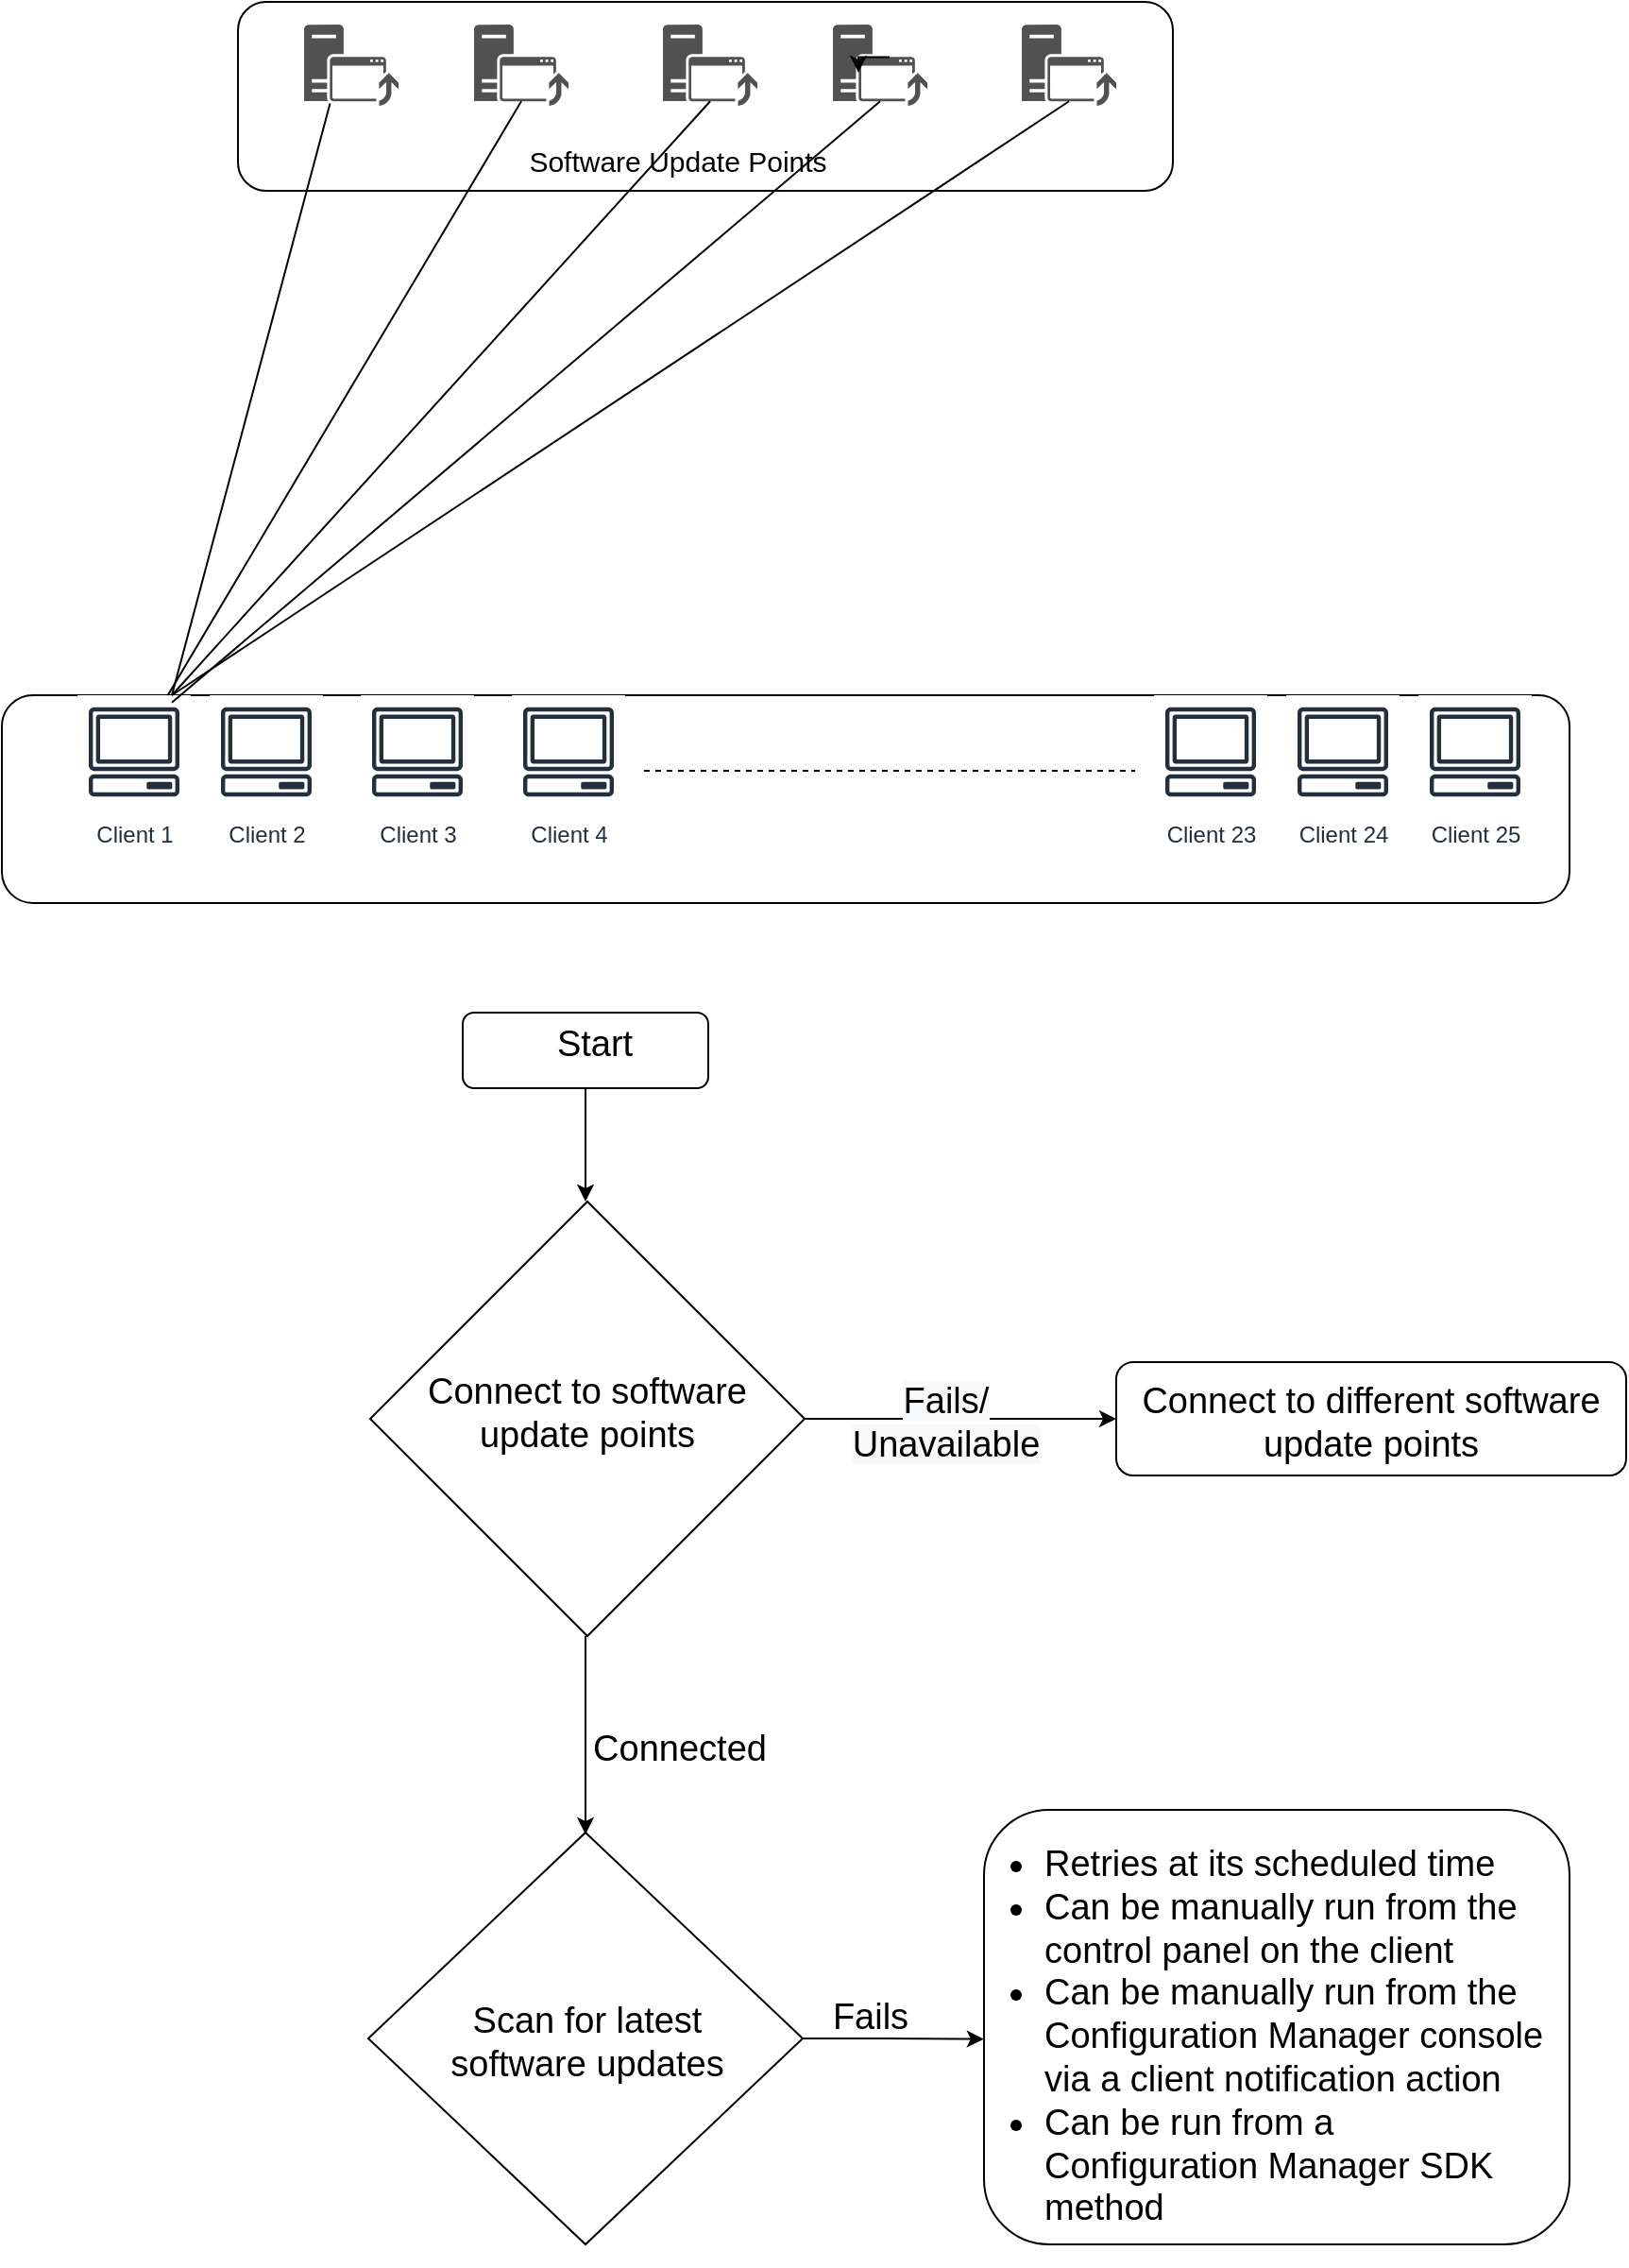 <mxfile version="14.6.11" type="github">
  <diagram name="Page-1" id="822b0af5-4adb-64df-f703-e8dfc1f81529">
    <mxGraphModel dx="1384" dy="736" grid="1" gridSize="10" guides="1" tooltips="1" connect="1" arrows="1" fold="1" page="1" pageScale="1" pageWidth="1100" pageHeight="850" background="#ffffff" math="0" shadow="0">
      <root>
        <mxCell id="0" />
        <mxCell id="1" parent="0" />
        <mxCell id="jQDINDvvrDZbcHtMQMTa-63" style="edgeStyle=orthogonalEdgeStyle;rounded=0;orthogonalLoop=1;jettySize=auto;html=1;exitX=1;exitY=0.5;exitDx=0;exitDy=0;entryX=0.032;entryY=0.506;entryDx=0;entryDy=0;entryPerimeter=0;fontSize=19;" edge="1" parent="1" source="jQDINDvvrDZbcHtMQMTa-59" target="jQDINDvvrDZbcHtMQMTa-62">
          <mxGeometry relative="1" as="geometry" />
        </mxCell>
        <mxCell id="jQDINDvvrDZbcHtMQMTa-59" value="" style="rhombus;whiteSpace=wrap;html=1;fontSize=19;" vertex="1" parent="1">
          <mxGeometry x="424" y="1092" width="230" height="218" as="geometry" />
        </mxCell>
        <mxCell id="jQDINDvvrDZbcHtMQMTa-40" style="edgeStyle=orthogonalEdgeStyle;rounded=0;orthogonalLoop=1;jettySize=auto;html=1;exitX=0.5;exitY=1;exitDx=0;exitDy=0;entryX=0.5;entryY=0;entryDx=0;entryDy=0;fontSize=19;" edge="1" parent="1">
          <mxGeometry relative="1" as="geometry">
            <mxPoint x="539" y="988" as="sourcePoint" />
            <mxPoint x="539" y="1093" as="targetPoint" />
          </mxGeometry>
        </mxCell>
        <mxCell id="jQDINDvvrDZbcHtMQMTa-58" style="edgeStyle=orthogonalEdgeStyle;rounded=0;orthogonalLoop=1;jettySize=auto;html=1;exitX=1;exitY=0.5;exitDx=0;exitDy=0;entryX=0;entryY=0.5;entryDx=0;entryDy=0;fontSize=19;" edge="1" parent="1" source="jQDINDvvrDZbcHtMQMTa-32" target="jQDINDvvrDZbcHtMQMTa-43">
          <mxGeometry relative="1" as="geometry" />
        </mxCell>
        <mxCell id="jQDINDvvrDZbcHtMQMTa-32" value="" style="rhombus;whiteSpace=wrap;html=1;fontSize=19;" vertex="1" parent="1">
          <mxGeometry x="425" y="758" width="230" height="230" as="geometry" />
        </mxCell>
        <mxCell id="jQDINDvvrDZbcHtMQMTa-16" value="" style="rounded=1;whiteSpace=wrap;html=1;" vertex="1" parent="1">
          <mxGeometry x="230" y="490" width="830" height="110" as="geometry" />
        </mxCell>
        <mxCell id="jQDINDvvrDZbcHtMQMTa-7" value="" style="rounded=1;whiteSpace=wrap;html=1;" vertex="1" parent="1">
          <mxGeometry x="355" y="123" width="495" height="100" as="geometry" />
        </mxCell>
        <mxCell id="jQDINDvvrDZbcHtMQMTa-1" value="" style="pointerEvents=1;shadow=0;dashed=0;html=1;strokeColor=none;labelPosition=center;verticalLabelPosition=bottom;verticalAlign=top;align=center;fillColor=#515151;shape=mxgraph.mscae.system_center.software_update_point" vertex="1" parent="1">
          <mxGeometry x="390" y="135" width="50" height="43" as="geometry" />
        </mxCell>
        <mxCell id="jQDINDvvrDZbcHtMQMTa-2" value="" style="pointerEvents=1;shadow=0;dashed=0;html=1;strokeColor=none;labelPosition=center;verticalLabelPosition=bottom;verticalAlign=top;align=center;fillColor=#515151;shape=mxgraph.mscae.system_center.software_update_point" vertex="1" parent="1">
          <mxGeometry x="580" y="135" width="50" height="43" as="geometry" />
        </mxCell>
        <mxCell id="jQDINDvvrDZbcHtMQMTa-3" value="" style="pointerEvents=1;shadow=0;dashed=0;html=1;strokeColor=none;labelPosition=center;verticalLabelPosition=bottom;verticalAlign=top;align=center;fillColor=#515151;shape=mxgraph.mscae.system_center.software_update_point" vertex="1" parent="1">
          <mxGeometry x="480" y="135" width="50" height="43" as="geometry" />
        </mxCell>
        <mxCell id="jQDINDvvrDZbcHtMQMTa-4" value="" style="pointerEvents=1;shadow=0;dashed=0;html=1;strokeColor=none;labelPosition=center;verticalLabelPosition=bottom;verticalAlign=top;align=center;fillColor=#515151;shape=mxgraph.mscae.system_center.software_update_point" vertex="1" parent="1">
          <mxGeometry x="670" y="135" width="50" height="43" as="geometry" />
        </mxCell>
        <mxCell id="jQDINDvvrDZbcHtMQMTa-5" value="" style="pointerEvents=1;shadow=0;dashed=0;html=1;strokeColor=none;labelPosition=center;verticalLabelPosition=bottom;verticalAlign=top;align=center;fillColor=#515151;shape=mxgraph.mscae.system_center.software_update_point" vertex="1" parent="1">
          <mxGeometry x="770" y="135" width="50" height="43" as="geometry" />
        </mxCell>
        <mxCell id="jQDINDvvrDZbcHtMQMTa-6" style="edgeStyle=orthogonalEdgeStyle;rounded=0;orthogonalLoop=1;jettySize=auto;html=1;exitX=0.6;exitY=0.4;exitDx=0;exitDy=0;exitPerimeter=0;entryX=0.269;entryY=0.592;entryDx=0;entryDy=0;entryPerimeter=0;" edge="1" parent="1" source="jQDINDvvrDZbcHtMQMTa-4" target="jQDINDvvrDZbcHtMQMTa-4">
          <mxGeometry relative="1" as="geometry" />
        </mxCell>
        <mxCell id="jQDINDvvrDZbcHtMQMTa-8" value="&lt;font style=&quot;font-size: 15px&quot;&gt;Software Update Points&lt;/font&gt;" style="text;html=1;strokeColor=none;fillColor=none;align=center;verticalAlign=middle;whiteSpace=wrap;rounded=0;" vertex="1" parent="1">
          <mxGeometry x="483" y="197" width="210" height="20" as="geometry" />
        </mxCell>
        <mxCell id="jQDINDvvrDZbcHtMQMTa-9" value="Client 2" style="outlineConnect=0;fontColor=#232F3E;gradientColor=none;strokeColor=#232F3E;fillColor=#ffffff;dashed=0;verticalLabelPosition=bottom;verticalAlign=top;align=center;html=1;fontSize=12;fontStyle=0;aspect=fixed;shape=mxgraph.aws4.resourceIcon;resIcon=mxgraph.aws4.client;" vertex="1" parent="1">
          <mxGeometry x="340" y="490" width="60" height="60" as="geometry" />
        </mxCell>
        <mxCell id="jQDINDvvrDZbcHtMQMTa-10" value="Client 1" style="outlineConnect=0;fontColor=#232F3E;gradientColor=none;strokeColor=#232F3E;fillColor=#ffffff;dashed=0;verticalLabelPosition=bottom;verticalAlign=top;align=center;html=1;fontSize=12;fontStyle=0;aspect=fixed;shape=mxgraph.aws4.resourceIcon;resIcon=mxgraph.aws4.client;" vertex="1" parent="1">
          <mxGeometry x="270" y="490" width="60" height="60" as="geometry" />
        </mxCell>
        <mxCell id="jQDINDvvrDZbcHtMQMTa-11" value="Client 25" style="outlineConnect=0;fontColor=#232F3E;gradientColor=none;strokeColor=#232F3E;fillColor=#ffffff;dashed=0;verticalLabelPosition=bottom;verticalAlign=top;align=center;html=1;fontSize=12;fontStyle=0;aspect=fixed;shape=mxgraph.aws4.resourceIcon;resIcon=mxgraph.aws4.client;" vertex="1" parent="1">
          <mxGeometry x="980" y="490" width="60" height="60" as="geometry" />
        </mxCell>
        <mxCell id="jQDINDvvrDZbcHtMQMTa-12" value="Client 24" style="outlineConnect=0;fontColor=#232F3E;gradientColor=none;strokeColor=#232F3E;fillColor=#ffffff;dashed=0;verticalLabelPosition=bottom;verticalAlign=top;align=center;html=1;fontSize=12;fontStyle=0;aspect=fixed;shape=mxgraph.aws4.resourceIcon;resIcon=mxgraph.aws4.client;" vertex="1" parent="1">
          <mxGeometry x="910" y="490" width="60" height="60" as="geometry" />
        </mxCell>
        <mxCell id="jQDINDvvrDZbcHtMQMTa-13" value="Client 23" style="outlineConnect=0;fontColor=#232F3E;gradientColor=none;strokeColor=#232F3E;fillColor=#ffffff;dashed=0;verticalLabelPosition=bottom;verticalAlign=top;align=center;html=1;fontSize=12;fontStyle=0;aspect=fixed;shape=mxgraph.aws4.resourceIcon;resIcon=mxgraph.aws4.client;" vertex="1" parent="1">
          <mxGeometry x="840" y="490" width="60" height="60" as="geometry" />
        </mxCell>
        <mxCell id="jQDINDvvrDZbcHtMQMTa-14" value="Client 4" style="outlineConnect=0;fontColor=#232F3E;gradientColor=none;strokeColor=#232F3E;fillColor=#ffffff;dashed=0;verticalLabelPosition=bottom;verticalAlign=top;align=center;html=1;fontSize=12;fontStyle=0;aspect=fixed;shape=mxgraph.aws4.resourceIcon;resIcon=mxgraph.aws4.client;" vertex="1" parent="1">
          <mxGeometry x="500" y="490" width="60" height="60" as="geometry" />
        </mxCell>
        <mxCell id="jQDINDvvrDZbcHtMQMTa-15" value="Client 3" style="outlineConnect=0;fontColor=#232F3E;gradientColor=none;strokeColor=#232F3E;fillColor=#ffffff;dashed=0;verticalLabelPosition=bottom;verticalAlign=top;align=center;html=1;fontSize=12;fontStyle=0;aspect=fixed;shape=mxgraph.aws4.resourceIcon;resIcon=mxgraph.aws4.client;" vertex="1" parent="1">
          <mxGeometry x="420" y="490" width="60" height="60" as="geometry" />
        </mxCell>
        <mxCell id="jQDINDvvrDZbcHtMQMTa-23" value="" style="endArrow=none;dashed=1;html=1;" edge="1" parent="1">
          <mxGeometry width="50" height="50" relative="1" as="geometry">
            <mxPoint x="570" y="530" as="sourcePoint" />
            <mxPoint x="830" y="530" as="targetPoint" />
          </mxGeometry>
        </mxCell>
        <mxCell id="jQDINDvvrDZbcHtMQMTa-25" value="" style="endArrow=none;html=1;entryX=0.275;entryY=0.972;entryDx=0;entryDy=0;entryPerimeter=0;" edge="1" parent="1" target="jQDINDvvrDZbcHtMQMTa-1">
          <mxGeometry width="50" height="50" relative="1" as="geometry">
            <mxPoint x="320" y="490" as="sourcePoint" />
            <mxPoint x="600" y="490" as="targetPoint" />
          </mxGeometry>
        </mxCell>
        <mxCell id="jQDINDvvrDZbcHtMQMTa-26" value="" style="endArrow=none;html=1;entryX=0.5;entryY=0.945;entryDx=0;entryDy=0;entryPerimeter=0;" edge="1" parent="1" source="jQDINDvvrDZbcHtMQMTa-10" target="jQDINDvvrDZbcHtMQMTa-3">
          <mxGeometry width="50" height="50" relative="1" as="geometry">
            <mxPoint x="550" y="540" as="sourcePoint" />
            <mxPoint x="600" y="490" as="targetPoint" />
          </mxGeometry>
        </mxCell>
        <mxCell id="jQDINDvvrDZbcHtMQMTa-27" value="" style="endArrow=none;html=1;entryX=0.5;entryY=0.945;entryDx=0;entryDy=0;entryPerimeter=0;" edge="1" parent="1" target="jQDINDvvrDZbcHtMQMTa-2">
          <mxGeometry width="50" height="50" relative="1" as="geometry">
            <mxPoint x="320" y="490" as="sourcePoint" />
            <mxPoint x="515" y="185.635" as="targetPoint" />
          </mxGeometry>
        </mxCell>
        <mxCell id="jQDINDvvrDZbcHtMQMTa-28" value="" style="endArrow=none;html=1;entryX=0.5;entryY=0.945;entryDx=0;entryDy=0;entryPerimeter=0;exitX=0.833;exitY=0.064;exitDx=0;exitDy=0;exitPerimeter=0;" edge="1" parent="1" source="jQDINDvvrDZbcHtMQMTa-10" target="jQDINDvvrDZbcHtMQMTa-4">
          <mxGeometry width="50" height="50" relative="1" as="geometry">
            <mxPoint x="330" y="494" as="sourcePoint" />
            <mxPoint x="525" y="195.635" as="targetPoint" />
          </mxGeometry>
        </mxCell>
        <mxCell id="jQDINDvvrDZbcHtMQMTa-29" value="" style="endArrow=none;html=1;entryX=0.5;entryY=0.945;entryDx=0;entryDy=0;entryPerimeter=0;" edge="1" parent="1" target="jQDINDvvrDZbcHtMQMTa-5">
          <mxGeometry width="50" height="50" relative="1" as="geometry">
            <mxPoint x="320" y="490" as="sourcePoint" />
            <mxPoint x="535" y="205.635" as="targetPoint" />
          </mxGeometry>
        </mxCell>
        <mxCell id="jQDINDvvrDZbcHtMQMTa-34" value="" style="edgeStyle=orthogonalEdgeStyle;rounded=0;orthogonalLoop=1;jettySize=auto;html=1;fontSize=19;" edge="1" parent="1" source="jQDINDvvrDZbcHtMQMTa-30">
          <mxGeometry relative="1" as="geometry">
            <mxPoint x="539" y="758" as="targetPoint" />
          </mxGeometry>
        </mxCell>
        <mxCell id="jQDINDvvrDZbcHtMQMTa-30" value="" style="rounded=1;whiteSpace=wrap;html=1;" vertex="1" parent="1">
          <mxGeometry x="474" y="658" width="130" height="40" as="geometry" />
        </mxCell>
        <mxCell id="jQDINDvvrDZbcHtMQMTa-31" value="Connect to software update points" style="text;html=1;strokeColor=none;fillColor=none;align=center;verticalAlign=middle;whiteSpace=wrap;rounded=0;fontSize=19;" vertex="1" parent="1">
          <mxGeometry x="445" y="861" width="190" height="17" as="geometry" />
        </mxCell>
        <mxCell id="jQDINDvvrDZbcHtMQMTa-33" value="Start" style="text;html=1;strokeColor=none;fillColor=none;align=center;verticalAlign=middle;whiteSpace=wrap;rounded=0;fontSize=19;" vertex="1" parent="1">
          <mxGeometry x="524" y="665" width="40" height="20" as="geometry" />
        </mxCell>
        <mxCell id="jQDINDvvrDZbcHtMQMTa-37" value="Scan for latest software updates" style="text;html=1;strokeColor=none;fillColor=none;align=center;verticalAlign=middle;whiteSpace=wrap;rounded=0;fontSize=19;" vertex="1" parent="1">
          <mxGeometry x="440" y="1193" width="200" height="20" as="geometry" />
        </mxCell>
        <mxCell id="jQDINDvvrDZbcHtMQMTa-42" value="Connected" style="text;html=1;strokeColor=none;fillColor=none;align=center;verticalAlign=middle;whiteSpace=wrap;rounded=0;fontSize=19;" vertex="1" parent="1">
          <mxGeometry x="569" y="1038" width="40" height="20" as="geometry" />
        </mxCell>
        <mxCell id="jQDINDvvrDZbcHtMQMTa-43" value="" style="rounded=1;whiteSpace=wrap;html=1;fontSize=19;" vertex="1" parent="1">
          <mxGeometry x="820" y="843" width="270" height="60" as="geometry" />
        </mxCell>
        <mxCell id="jQDINDvvrDZbcHtMQMTa-44" value="Connect to different software update points" style="text;html=1;strokeColor=none;fillColor=none;align=center;verticalAlign=middle;whiteSpace=wrap;rounded=0;fontSize=19;" vertex="1" parent="1">
          <mxGeometry x="830" y="865" width="250" height="20" as="geometry" />
        </mxCell>
        <mxCell id="jQDINDvvrDZbcHtMQMTa-55" value="&lt;span style=&quot;color: rgb(0, 0, 0); font-family: helvetica; font-size: 19px; font-style: normal; font-weight: 400; letter-spacing: normal; text-indent: 0px; text-transform: none; word-spacing: 0px; background-color: rgb(248, 249, 250); display: inline; float: none;&quot;&gt;Fails/&lt;/span&gt;&lt;br style=&quot;color: rgb(0, 0, 0); font-family: helvetica; font-size: 19px; font-style: normal; font-weight: 400; letter-spacing: normal; text-indent: 0px; text-transform: none; word-spacing: 0px; background-color: rgb(248, 249, 250);&quot;&gt;&lt;span style=&quot;color: rgb(0, 0, 0); font-family: helvetica; font-size: 19px; font-style: normal; font-weight: 400; letter-spacing: normal; text-indent: 0px; text-transform: none; word-spacing: 0px; background-color: rgb(248, 249, 250); display: inline; float: none;&quot;&gt;Unavailable&lt;/span&gt;" style="text;whiteSpace=wrap;html=1;fontSize=19;align=center;" vertex="1" parent="1">
          <mxGeometry x="670" y="846" width="120" height="60" as="geometry" />
        </mxCell>
        <mxCell id="jQDINDvvrDZbcHtMQMTa-60" value="" style="rounded=1;whiteSpace=wrap;html=1;fontSize=19;align=center;" vertex="1" parent="1">
          <mxGeometry x="750" y="1080" width="310" height="230" as="geometry" />
        </mxCell>
        <mxCell id="jQDINDvvrDZbcHtMQMTa-61" value="Fails" style="text;html=1;strokeColor=none;fillColor=none;align=center;verticalAlign=middle;whiteSpace=wrap;rounded=0;fontSize=19;" vertex="1" parent="1">
          <mxGeometry x="670" y="1180" width="40" height="20" as="geometry" />
        </mxCell>
        <mxCell id="jQDINDvvrDZbcHtMQMTa-62" value="&lt;div&gt;&lt;ul&gt;&lt;li&gt;Retries at its scheduled time&lt;/li&gt;&lt;li&gt;Can be manually run from the control panel on the client&lt;/li&gt;&lt;li&gt;Can be manually run from the Configuration Manager console via a client notification action&lt;/li&gt;&lt;li&gt;Can be run from a Configuration Manager SDK method&lt;/li&gt;&lt;/ul&gt;&lt;/div&gt;" style="text;html=1;strokeColor=none;fillColor=none;align=left;verticalAlign=middle;whiteSpace=wrap;rounded=0;fontSize=19;" vertex="1" parent="1">
          <mxGeometry x="740" y="1090" width="310" height="220" as="geometry" />
        </mxCell>
      </root>
    </mxGraphModel>
  </diagram>
</mxfile>
